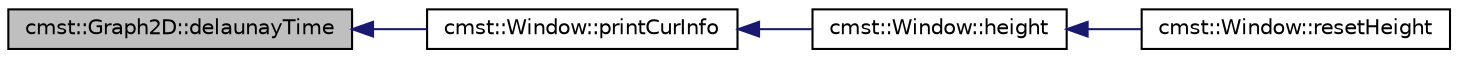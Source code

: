 digraph "cmst::Graph2D::delaunayTime"
{
  edge [fontname="Helvetica",fontsize="10",labelfontname="Helvetica",labelfontsize="10"];
  node [fontname="Helvetica",fontsize="10",shape=record];
  rankdir="LR";
  Node1 [label="cmst::Graph2D::delaunayTime",height=0.2,width=0.4,color="black", fillcolor="grey75", style="filled", fontcolor="black"];
  Node1 -> Node2 [dir="back",color="midnightblue",fontsize="10",style="solid"];
  Node2 [label="cmst::Window::printCurInfo",height=0.2,width=0.4,color="black", fillcolor="white", style="filled",URL="$classcmst_1_1_window.html#a73eb23d7d7418cb288022e623e590461"];
  Node2 -> Node3 [dir="back",color="midnightblue",fontsize="10",style="solid"];
  Node3 [label="cmst::Window::height",height=0.2,width=0.4,color="black", fillcolor="white", style="filled",URL="$classcmst_1_1_window.html#a6fc02b2afee52c0f71b6a3bd39c9210f"];
  Node3 -> Node4 [dir="back",color="midnightblue",fontsize="10",style="solid"];
  Node4 [label="cmst::Window::resetHeight",height=0.2,width=0.4,color="black", fillcolor="white", style="filled",URL="$classcmst_1_1_window.html#a8c4d7788d1932e73397c20b7a9639d69",tooltip="Record the height of current GLUT window. "];
}
